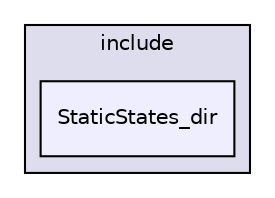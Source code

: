digraph "/home/michal/proi/projekt2/22l-proi-projekt-jakomulski-budnik-owienko/src/graphic-lib/include/StaticStates_dir" {
  bgcolor=transparent;
  compound=true
  node [ fontsize="10", fontname="Helvetica"];
  edge [ labelfontsize="10", labelfontname="Helvetica"];
  subgraph clusterdir_ec77ab512a0817bed8cc07eeb3e7ef4d {
    graph [ bgcolor="#ddddee", pencolor="black", label="include" fontname="Helvetica", fontsize="10", URL="dir_ec77ab512a0817bed8cc07eeb3e7ef4d.html"]
  dir_c6c6287d85e45c4af8975e7ca92022af [shape=box, label="StaticStates_dir", style="filled", fillcolor="#eeeeff", pencolor="black", URL="dir_c6c6287d85e45c4af8975e7ca92022af.html"];
  }
}
